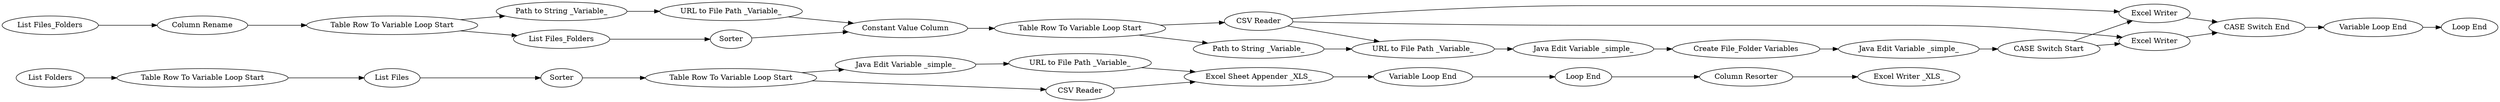digraph {
	"8677434367467320444_18" [label="List Folders"]
	"8677434367467320444_13" [label="Variable Loop End"]
	"8677434367467320444_22" [label="Excel Sheet Appender _XLS_"]
	"8677434367467320444_41" [label="URL to File Path _Variable_"]
	"8677434367467320444_14" [label="URL to File Path _Variable_"]
	"8677434367467320444_25" [label="List Files_Folders"]
	"8677434367467320444_37" [label="CASE Switch Start"]
	"8677434367467320444_36" [label="Excel Writer"]
	"8677434367467320444_43" [label="Constant Value Column"]
	"8677434367467320444_24" [label="Table Row To Variable Loop Start"]
	"8677434367467320444_42" [label="Path to String _Variable_"]
	"8677434367467320444_29" [label="CSV Reader"]
	"8677434367467320444_19" [label="Table Row To Variable Loop Start"]
	"8677434367467320444_46" [label="Loop End"]
	"8677434367467320444_34" [label="URL to File Path _Variable_"]
	"8677434367467320444_6" [label="Table Row To Variable Loop Start"]
	"8677434367467320444_12" [label="Java Edit Variable _simple_"]
	"8677434367467320444_26" [label=Sorter]
	"8677434367467320444_44" [label="Excel Writer"]
	"8677434367467320444_27" [label="Table Row To Variable Loop Start"]
	"8677434367467320444_2" [label="Excel Writer _XLS_"]
	"8677434367467320444_17" [label="Column Resorter"]
	"8677434367467320444_28" [label="Column Rename"]
	"8677434367467320444_11" [label="Loop End"]
	"8677434367467320444_45" [label="Variable Loop End"]
	"8677434367467320444_40" [label="Java Edit Variable _simple_"]
	"8677434367467320444_21" [label=Sorter]
	"8677434367467320444_5" [label="List Files"]
	"8677434367467320444_30" [label="Create File_Folder Variables"]
	"8677434367467320444_20" [label="CSV Reader"]
	"8677434367467320444_39" [label="CASE Switch End"]
	"8677434367467320444_38" [label="Java Edit Variable _simple_"]
	"8677434367467320444_35" [label="Path to String _Variable_"]
	"8677434367467320444_23" [label="List Files_Folders"]
	"8677434367467320444_43" -> "8677434367467320444_27"
	"8677434367467320444_26" -> "8677434367467320444_43"
	"8677434367467320444_5" -> "8677434367467320444_21"
	"8677434367467320444_38" -> "8677434367467320444_37"
	"8677434367467320444_29" -> "8677434367467320444_44"
	"8677434367467320444_18" -> "8677434367467320444_19"
	"8677434367467320444_6" -> "8677434367467320444_20"
	"8677434367467320444_19" -> "8677434367467320444_5"
	"8677434367467320444_25" -> "8677434367467320444_26"
	"8677434367467320444_37" -> "8677434367467320444_36"
	"8677434367467320444_34" -> "8677434367467320444_40"
	"8677434367467320444_30" -> "8677434367467320444_38"
	"8677434367467320444_40" -> "8677434367467320444_30"
	"8677434367467320444_14" -> "8677434367467320444_22"
	"8677434367467320444_45" -> "8677434367467320444_46"
	"8677434367467320444_44" -> "8677434367467320444_39"
	"8677434367467320444_27" -> "8677434367467320444_35"
	"8677434367467320444_29" -> "8677434367467320444_36"
	"8677434367467320444_35" -> "8677434367467320444_34"
	"8677434367467320444_22" -> "8677434367467320444_13"
	"8677434367467320444_6" -> "8677434367467320444_12"
	"8677434367467320444_17" -> "8677434367467320444_2"
	"8677434367467320444_13" -> "8677434367467320444_11"
	"8677434367467320444_42" -> "8677434367467320444_41"
	"8677434367467320444_20" -> "8677434367467320444_22"
	"8677434367467320444_24" -> "8677434367467320444_42"
	"8677434367467320444_27" -> "8677434367467320444_29"
	"8677434367467320444_41" -> "8677434367467320444_43"
	"8677434367467320444_21" -> "8677434367467320444_6"
	"8677434367467320444_24" -> "8677434367467320444_25"
	"8677434367467320444_39" -> "8677434367467320444_45"
	"8677434367467320444_29" -> "8677434367467320444_34"
	"8677434367467320444_28" -> "8677434367467320444_24"
	"8677434367467320444_12" -> "8677434367467320444_14"
	"8677434367467320444_36" -> "8677434367467320444_39"
	"8677434367467320444_23" -> "8677434367467320444_28"
	"8677434367467320444_37" -> "8677434367467320444_44"
	"8677434367467320444_11" -> "8677434367467320444_17"
	rankdir=LR
}
